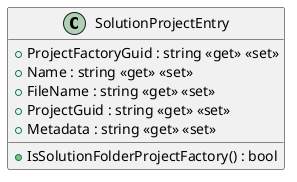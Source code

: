 @startuml
class SolutionProjectEntry {
    + ProjectFactoryGuid : string <<get>> <<set>>
    + Name : string <<get>> <<set>>
    + FileName : string <<get>> <<set>>
    + ProjectGuid : string <<get>> <<set>>
    + Metadata : string <<get>> <<set>>
    + IsSolutionFolderProjectFactory() : bool
}
@enduml
